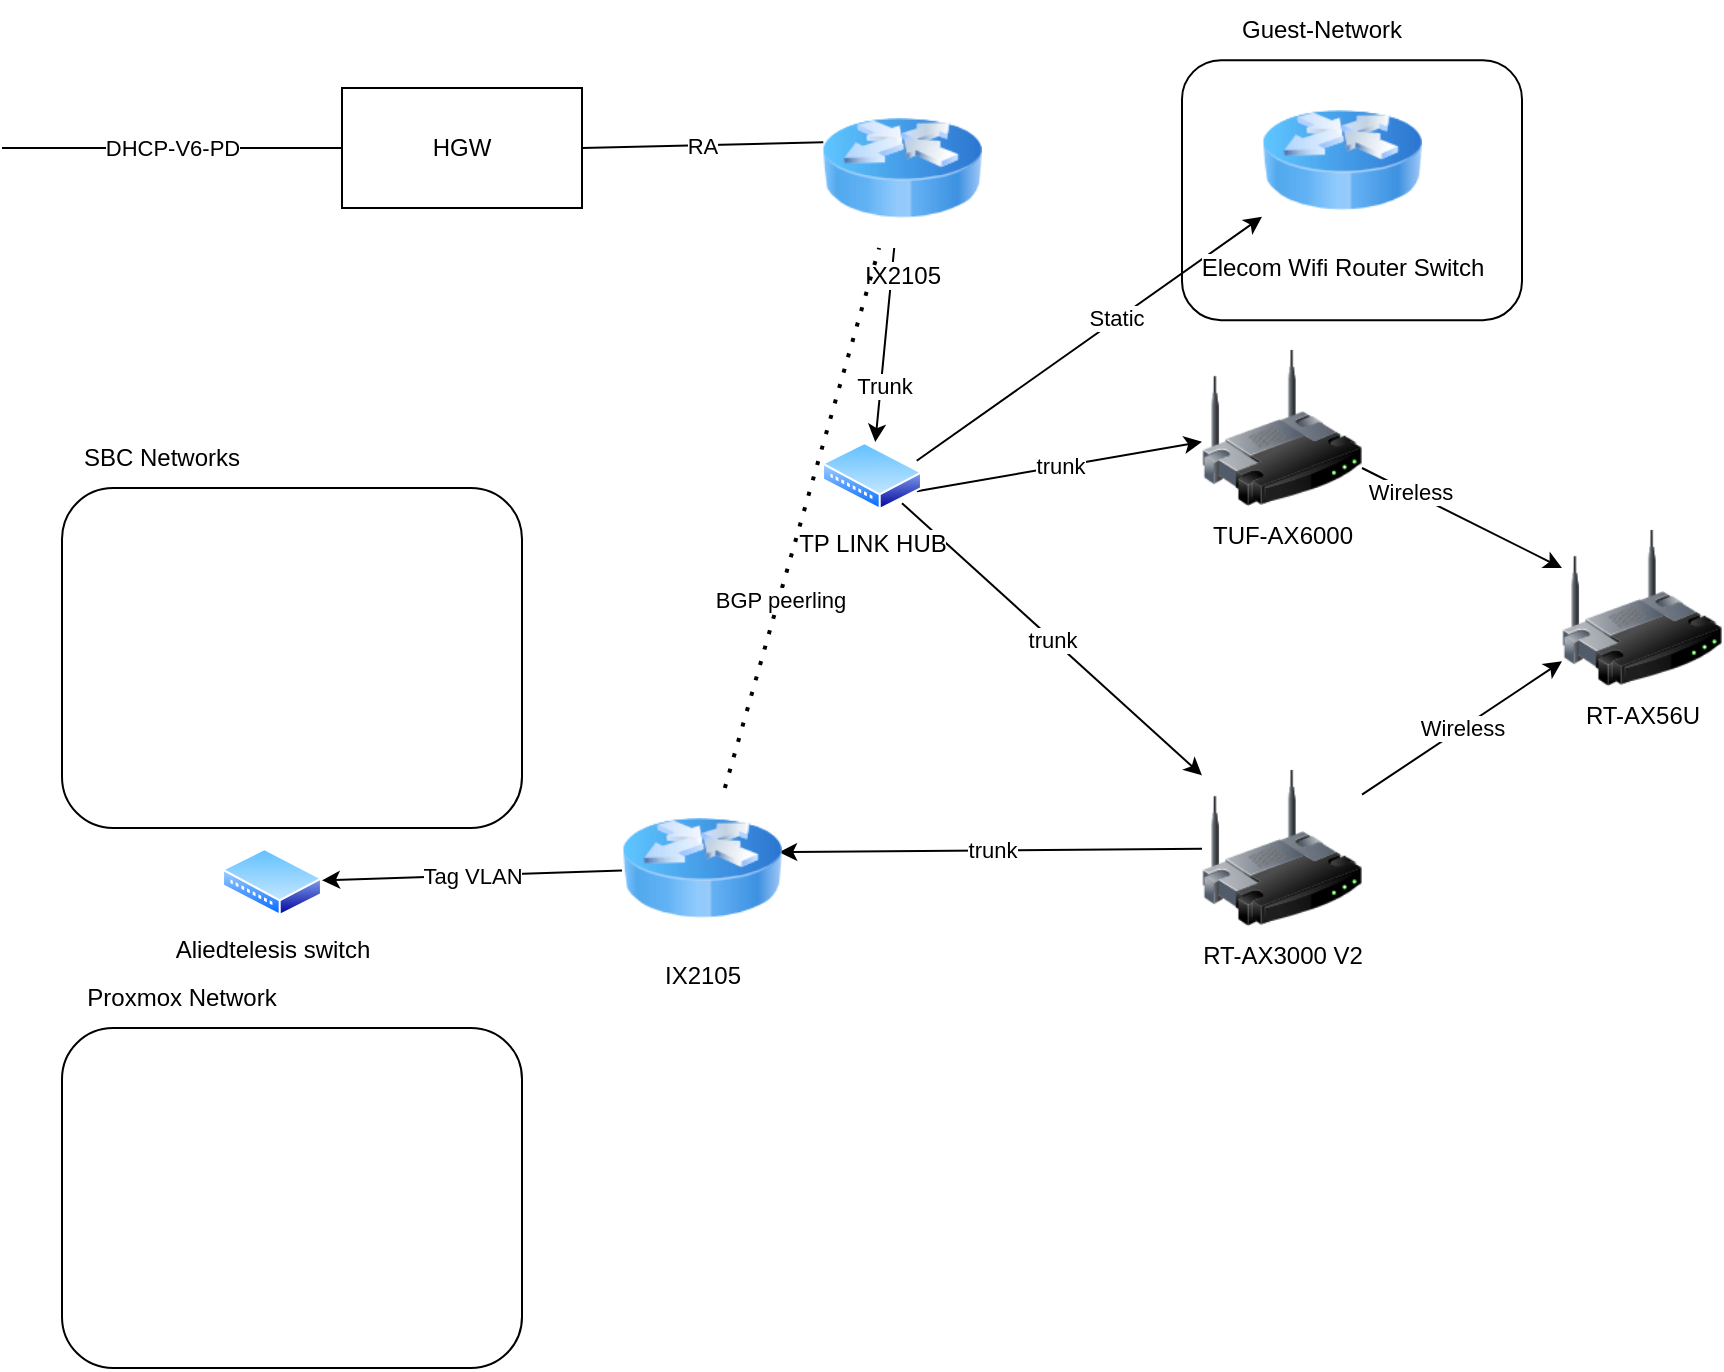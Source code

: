<mxfile>
    <diagram id="uGJ_NzHVLJz1KBEXZS64" name="ページ1">
        <mxGraphModel dx="723" dy="563" grid="1" gridSize="10" guides="1" tooltips="1" connect="1" arrows="1" fold="1" page="1" pageScale="1" pageWidth="1169" pageHeight="827" math="0" shadow="0">
            <root>
                <mxCell id="0"/>
                <mxCell id="1" parent="0"/>
                <mxCell id="18" value="" style="rounded=1;whiteSpace=wrap;html=1;" vertex="1" parent="1">
                    <mxGeometry x="600" y="36.12" width="170" height="130" as="geometry"/>
                </mxCell>
                <mxCell id="2" value="HGW" style="rounded=0;whiteSpace=wrap;html=1;" vertex="1" parent="1">
                    <mxGeometry x="180" y="50" width="120" height="60" as="geometry"/>
                </mxCell>
                <mxCell id="3" value="DHCP-V6-PD" style="endArrow=none;html=1;" edge="1" parent="1" target="2">
                    <mxGeometry width="50" height="50" relative="1" as="geometry">
                        <mxPoint x="10" y="80" as="sourcePoint"/>
                        <mxPoint x="180" y="80" as="targetPoint"/>
                    </mxGeometry>
                </mxCell>
                <mxCell id="9" style="edgeStyle=none;html=1;exitX=1;exitY=0.25;exitDx=0;exitDy=0;" edge="1" parent="1" source="14" target="8">
                    <mxGeometry relative="1" as="geometry"/>
                </mxCell>
                <mxCell id="10" value="Static" style="edgeLabel;html=1;align=center;verticalAlign=middle;resizable=0;points=[];" vertex="1" connectable="0" parent="9">
                    <mxGeometry x="0.153" y="1" relative="1" as="geometry">
                        <mxPoint as="offset"/>
                    </mxGeometry>
                </mxCell>
                <mxCell id="12" value="trunk" style="edgeStyle=none;html=1;exitX=1;exitY=0.75;exitDx=0;exitDy=0;" edge="1" parent="1" source="14" target="11">
                    <mxGeometry relative="1" as="geometry"/>
                </mxCell>
                <mxCell id="15" style="edgeStyle=none;html=1;" edge="1" parent="1" source="5" target="14">
                    <mxGeometry relative="1" as="geometry"/>
                </mxCell>
                <mxCell id="16" value="Trunk" style="edgeLabel;html=1;align=center;verticalAlign=middle;resizable=0;points=[];" vertex="1" connectable="0" parent="15">
                    <mxGeometry x="0.404" y="1" relative="1" as="geometry">
                        <mxPoint as="offset"/>
                    </mxGeometry>
                </mxCell>
                <mxCell id="5" value="IX2105" style="image;html=1;image=img/lib/clip_art/networking/Router_Icon_128x128.png" vertex="1" parent="1">
                    <mxGeometry x="420" y="50" width="80" height="80" as="geometry"/>
                </mxCell>
                <mxCell id="6" value="RA" style="endArrow=none;html=1;exitX=1;exitY=0.5;exitDx=0;exitDy=0;entryX=0.008;entryY=0.339;entryDx=0;entryDy=0;entryPerimeter=0;" edge="1" parent="1" source="2" target="5">
                    <mxGeometry width="50" height="50" relative="1" as="geometry">
                        <mxPoint x="490" y="230" as="sourcePoint"/>
                        <mxPoint x="540" y="180" as="targetPoint"/>
                    </mxGeometry>
                </mxCell>
                <mxCell id="8" value="Elecom Wifi Router Switch" style="image;html=1;image=img/lib/clip_art/networking/Router_Icon_128x128.png" vertex="1" parent="1">
                    <mxGeometry x="640" y="46.12" width="80" height="80" as="geometry"/>
                </mxCell>
                <mxCell id="21" style="edgeStyle=none;html=1;" edge="1" parent="1" source="11" target="20">
                    <mxGeometry relative="1" as="geometry"/>
                </mxCell>
                <mxCell id="23" value="Wireless" style="edgeLabel;html=1;align=center;verticalAlign=middle;resizable=0;points=[];" vertex="1" connectable="0" parent="21">
                    <mxGeometry x="-0.537" y="1" relative="1" as="geometry">
                        <mxPoint y="1" as="offset"/>
                    </mxGeometry>
                </mxCell>
                <mxCell id="11" value="TUF-AX6000" style="image;html=1;image=img/lib/clip_art/networking/Wireless_Router_128x128.png" vertex="1" parent="1">
                    <mxGeometry x="610" y="180" width="80" height="80" as="geometry"/>
                </mxCell>
                <mxCell id="22" value="Wireless" style="edgeStyle=none;html=1;" edge="1" parent="1" source="13" target="20">
                    <mxGeometry relative="1" as="geometry"/>
                </mxCell>
                <mxCell id="25" value="trunk" style="edgeStyle=none;html=1;entryX=0.982;entryY=0.401;entryDx=0;entryDy=0;entryPerimeter=0;" edge="1" parent="1" source="13" target="24">
                    <mxGeometry relative="1" as="geometry"/>
                </mxCell>
                <mxCell id="13" value="RT-AX3000 V2" style="image;html=1;image=img/lib/clip_art/networking/Wireless_Router_128x128.png" vertex="1" parent="1">
                    <mxGeometry x="610" y="390" width="80" height="80" as="geometry"/>
                </mxCell>
                <mxCell id="17" value="trunk" style="edgeStyle=none;html=1;" edge="1" parent="1" source="14" target="13">
                    <mxGeometry relative="1" as="geometry"/>
                </mxCell>
                <mxCell id="14" value="TP LINK HUB" style="aspect=fixed;perimeter=ellipsePerimeter;html=1;align=center;shadow=0;dashed=0;spacingTop=3;image;image=img/lib/active_directory/wiring_hub.svg;" vertex="1" parent="1">
                    <mxGeometry x="420" y="227" width="50" height="34" as="geometry"/>
                </mxCell>
                <mxCell id="19" value="Guest-Network" style="text;html=1;strokeColor=none;fillColor=none;align=center;verticalAlign=middle;whiteSpace=wrap;rounded=0;" vertex="1" parent="1">
                    <mxGeometry x="600" y="6.12" width="140" height="30" as="geometry"/>
                </mxCell>
                <mxCell id="20" value="RT-AX56U" style="image;html=1;image=img/lib/clip_art/networking/Wireless_Router_128x128.png" vertex="1" parent="1">
                    <mxGeometry x="790" y="270" width="80" height="80" as="geometry"/>
                </mxCell>
                <mxCell id="29" value="Tag VLAN" style="edgeStyle=none;html=1;" edge="1" parent="1" source="24" target="28">
                    <mxGeometry relative="1" as="geometry"/>
                </mxCell>
                <mxCell id="24" value="IX2105" style="image;html=1;image=img/lib/clip_art/networking/Router_Icon_128x128.png" vertex="1" parent="1">
                    <mxGeometry x="320" y="400" width="80" height="80" as="geometry"/>
                </mxCell>
                <mxCell id="26" value="" style="endArrow=none;dashed=1;html=1;dashPattern=1 3;strokeWidth=2;" edge="1" parent="1" source="24" target="5">
                    <mxGeometry width="50" height="50" relative="1" as="geometry">
                        <mxPoint x="360" y="400" as="sourcePoint"/>
                        <mxPoint x="410" y="350" as="targetPoint"/>
                    </mxGeometry>
                </mxCell>
                <mxCell id="27" value="BGP peerling" style="edgeLabel;html=1;align=center;verticalAlign=middle;resizable=0;points=[];" vertex="1" connectable="0" parent="26">
                    <mxGeometry x="-0.3" relative="1" as="geometry">
                        <mxPoint as="offset"/>
                    </mxGeometry>
                </mxCell>
                <mxCell id="28" value="Aliedtelesis switch" style="aspect=fixed;perimeter=ellipsePerimeter;html=1;align=center;shadow=0;dashed=0;spacingTop=3;image;image=img/lib/active_directory/wiring_hub.svg;" vertex="1" parent="1">
                    <mxGeometry x="120" y="430" width="50" height="34" as="geometry"/>
                </mxCell>
                <mxCell id="30" value="" style="rounded=1;whiteSpace=wrap;html=1;" vertex="1" parent="1">
                    <mxGeometry x="40" y="250" width="230" height="170" as="geometry"/>
                </mxCell>
                <mxCell id="31" value="SBC Networks" style="text;html=1;strokeColor=none;fillColor=none;align=center;verticalAlign=middle;whiteSpace=wrap;rounded=0;" vertex="1" parent="1">
                    <mxGeometry x="40" y="220" width="100" height="30" as="geometry"/>
                </mxCell>
                <mxCell id="32" value="" style="rounded=1;whiteSpace=wrap;html=1;" vertex="1" parent="1">
                    <mxGeometry x="40" y="520" width="230" height="170" as="geometry"/>
                </mxCell>
                <mxCell id="33" value="Proxmox Network" style="text;html=1;strokeColor=none;fillColor=none;align=center;verticalAlign=middle;whiteSpace=wrap;rounded=0;" vertex="1" parent="1">
                    <mxGeometry x="50" y="490" width="100" height="30" as="geometry"/>
                </mxCell>
            </root>
        </mxGraphModel>
    </diagram>
</mxfile>